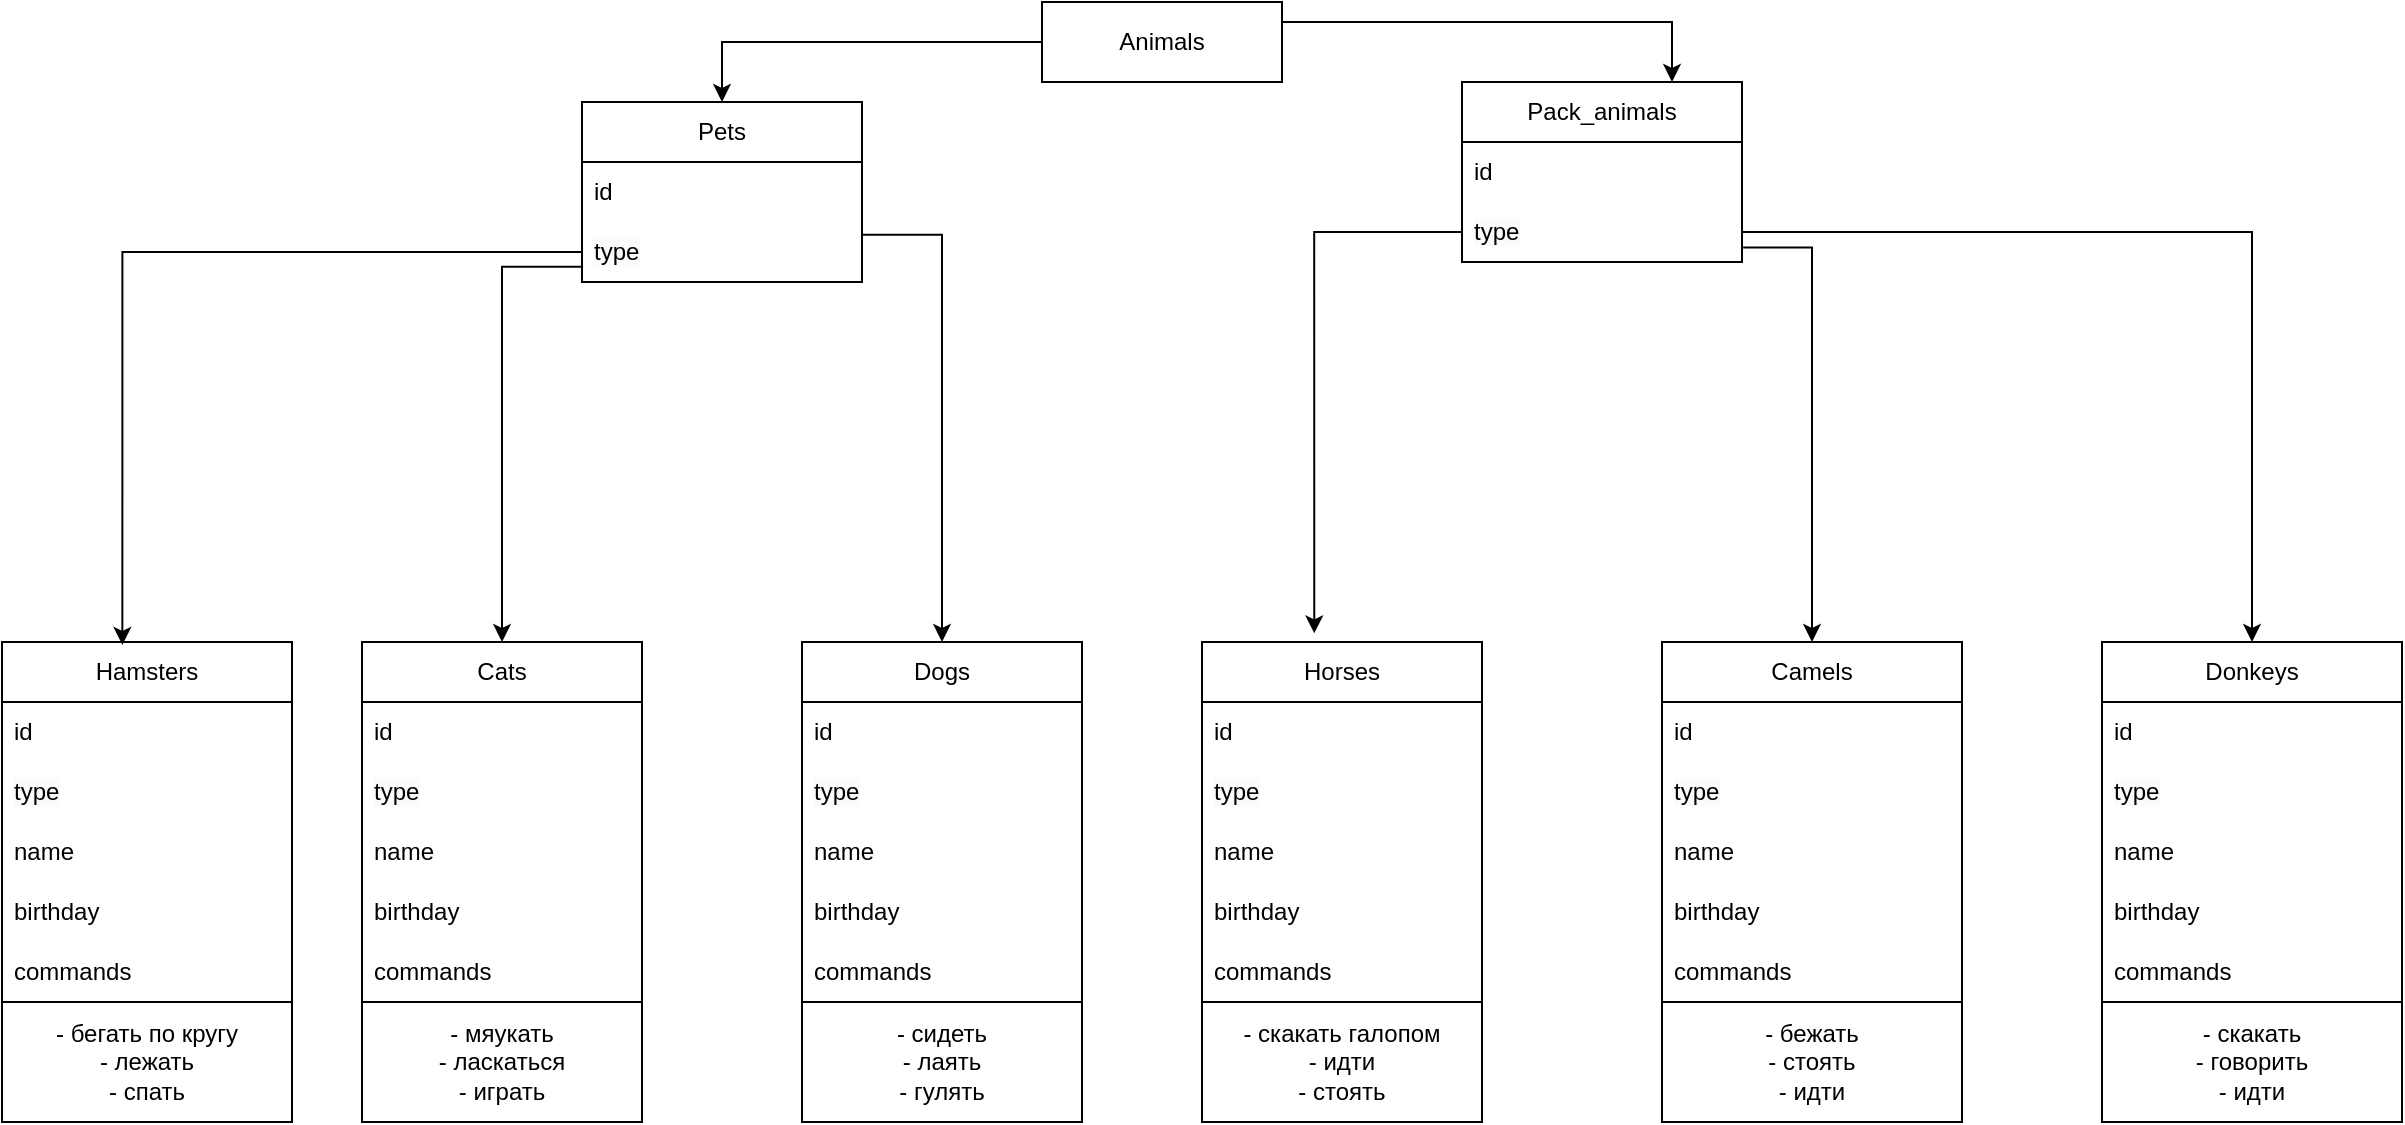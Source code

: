 <mxfile version="23.1.4" type="device">
  <diagram name="Страница — 1" id="Bwo-n-J8exLIr7XCd3o0">
    <mxGraphModel dx="1869" dy="543" grid="1" gridSize="10" guides="1" tooltips="1" connect="1" arrows="1" fold="1" page="1" pageScale="1" pageWidth="827" pageHeight="1169" math="0" shadow="0">
      <root>
        <mxCell id="0" />
        <mxCell id="1" parent="0" />
        <mxCell id="47E0dz7Nq8jRYRQ7afVN-11" style="edgeStyle=orthogonalEdgeStyle;rounded=0;orthogonalLoop=1;jettySize=auto;html=1;exitX=0;exitY=0.5;exitDx=0;exitDy=0;entryX=0.5;entryY=0;entryDx=0;entryDy=0;" edge="1" parent="1" source="v9OSYWCuAKIDXL3mi4M8-1" target="47E0dz7Nq8jRYRQ7afVN-1">
          <mxGeometry relative="1" as="geometry" />
        </mxCell>
        <mxCell id="47E0dz7Nq8jRYRQ7afVN-26" style="edgeStyle=orthogonalEdgeStyle;rounded=0;orthogonalLoop=1;jettySize=auto;html=1;exitX=1;exitY=0.25;exitDx=0;exitDy=0;entryX=0.75;entryY=0;entryDx=0;entryDy=0;" edge="1" parent="1" source="v9OSYWCuAKIDXL3mi4M8-1" target="47E0dz7Nq8jRYRQ7afVN-20">
          <mxGeometry relative="1" as="geometry" />
        </mxCell>
        <mxCell id="v9OSYWCuAKIDXL3mi4M8-1" value="Animals" style="rounded=0;whiteSpace=wrap;html=1;" parent="1" vertex="1">
          <mxGeometry x="350" y="40" width="120" height="40" as="geometry" />
        </mxCell>
        <mxCell id="v9OSYWCuAKIDXL3mi4M8-7" style="edgeStyle=orthogonalEdgeStyle;rounded=0;orthogonalLoop=1;jettySize=auto;html=1;exitX=0.5;exitY=1;exitDx=0;exitDy=0;" parent="1" edge="1">
          <mxGeometry relative="1" as="geometry">
            <mxPoint x="615" y="160" as="sourcePoint" />
            <mxPoint x="615" y="160" as="targetPoint" />
          </mxGeometry>
        </mxCell>
        <mxCell id="v9OSYWCuAKIDXL3mi4M8-13" value="- мяукать&lt;br&gt;- ласкаться&lt;br&gt;- играть" style="rounded=0;whiteSpace=wrap;html=1;" parent="1" vertex="1">
          <mxGeometry x="10" y="540" width="140" height="60" as="geometry" />
        </mxCell>
        <mxCell id="v9OSYWCuAKIDXL3mi4M8-15" value="- сидеть&lt;br&gt;- лаять&lt;br&gt;- гулять" style="rounded=0;whiteSpace=wrap;html=1;" parent="1" vertex="1">
          <mxGeometry x="230" y="540" width="140" height="60" as="geometry" />
        </mxCell>
        <mxCell id="v9OSYWCuAKIDXL3mi4M8-16" value="- бегать по кругу&lt;br&gt;- лежать&lt;br&gt;- спать" style="rounded=0;whiteSpace=wrap;html=1;" parent="1" vertex="1">
          <mxGeometry x="-170" y="540" width="145" height="60" as="geometry" />
        </mxCell>
        <mxCell id="v9OSYWCuAKIDXL3mi4M8-17" value="- скакать галопом&lt;br&gt;- идти&lt;br&gt;- стоять" style="rounded=0;whiteSpace=wrap;html=1;" parent="1" vertex="1">
          <mxGeometry x="430" y="540" width="140" height="60" as="geometry" />
        </mxCell>
        <mxCell id="v9OSYWCuAKIDXL3mi4M8-18" value="- бежать&lt;br&gt;- стоять&lt;br&gt;- идти" style="rounded=0;whiteSpace=wrap;html=1;" parent="1" vertex="1">
          <mxGeometry x="660" y="540" width="150" height="60" as="geometry" />
        </mxCell>
        <mxCell id="v9OSYWCuAKIDXL3mi4M8-19" value="- скакать&lt;br&gt;- говорить&lt;br&gt;- идти" style="rounded=0;whiteSpace=wrap;html=1;" parent="1" vertex="1">
          <mxGeometry x="880" y="540" width="150" height="60" as="geometry" />
        </mxCell>
        <mxCell id="v9OSYWCuAKIDXL3mi4M8-39" value="Cats" style="swimlane;fontStyle=0;childLayout=stackLayout;horizontal=1;startSize=30;horizontalStack=0;resizeParent=1;resizeParentMax=0;resizeLast=0;collapsible=1;marginBottom=0;whiteSpace=wrap;html=1;" parent="1" vertex="1">
          <mxGeometry x="10" y="360" width="140" height="180" as="geometry" />
        </mxCell>
        <mxCell id="v9OSYWCuAKIDXL3mi4M8-40" value="id" style="text;strokeColor=none;fillColor=none;align=left;verticalAlign=middle;spacingLeft=4;spacingRight=4;overflow=hidden;points=[[0,0.5],[1,0.5]];portConstraint=eastwest;rotatable=0;whiteSpace=wrap;html=1;" parent="v9OSYWCuAKIDXL3mi4M8-39" vertex="1">
          <mxGeometry y="30" width="140" height="30" as="geometry" />
        </mxCell>
        <mxCell id="47E0dz7Nq8jRYRQ7afVN-32" value="&lt;span style=&quot;color: rgb(0, 0, 0); font-family: Helvetica; font-size: 12px; font-style: normal; font-variant-ligatures: normal; font-variant-caps: normal; font-weight: 400; letter-spacing: normal; orphans: 2; text-align: left; text-indent: 0px; text-transform: none; widows: 2; word-spacing: 0px; -webkit-text-stroke-width: 0px; background-color: rgb(251, 251, 251); text-decoration-thickness: initial; text-decoration-style: initial; text-decoration-color: initial; float: none; display: inline !important;&quot;&gt;type&lt;/span&gt;&lt;br&gt;" style="text;strokeColor=none;fillColor=none;align=left;verticalAlign=middle;spacingLeft=4;spacingRight=4;overflow=hidden;points=[[0,0.5],[1,0.5]];portConstraint=eastwest;rotatable=0;whiteSpace=wrap;html=1;" vertex="1" parent="v9OSYWCuAKIDXL3mi4M8-39">
          <mxGeometry y="60" width="140" height="30" as="geometry" />
        </mxCell>
        <mxCell id="v9OSYWCuAKIDXL3mi4M8-41" value="name" style="text;strokeColor=none;fillColor=none;align=left;verticalAlign=middle;spacingLeft=4;spacingRight=4;overflow=hidden;points=[[0,0.5],[1,0.5]];portConstraint=eastwest;rotatable=0;whiteSpace=wrap;html=1;" parent="v9OSYWCuAKIDXL3mi4M8-39" vertex="1">
          <mxGeometry y="90" width="140" height="30" as="geometry" />
        </mxCell>
        <mxCell id="v9OSYWCuAKIDXL3mi4M8-44" value="birthday" style="text;strokeColor=none;fillColor=none;align=left;verticalAlign=middle;spacingLeft=4;spacingRight=4;overflow=hidden;points=[[0,0.5],[1,0.5]];portConstraint=eastwest;rotatable=0;whiteSpace=wrap;html=1;" parent="v9OSYWCuAKIDXL3mi4M8-39" vertex="1">
          <mxGeometry y="120" width="140" height="30" as="geometry" />
        </mxCell>
        <mxCell id="v9OSYWCuAKIDXL3mi4M8-45" value="commands" style="text;strokeColor=none;fillColor=none;align=left;verticalAlign=middle;spacingLeft=4;spacingRight=4;overflow=hidden;points=[[0,0.5],[1,0.5]];portConstraint=eastwest;rotatable=0;whiteSpace=wrap;html=1;" parent="v9OSYWCuAKIDXL3mi4M8-39" vertex="1">
          <mxGeometry y="150" width="140" height="30" as="geometry" />
        </mxCell>
        <mxCell id="v9OSYWCuAKIDXL3mi4M8-50" value="Dogs" style="swimlane;fontStyle=0;childLayout=stackLayout;horizontal=1;startSize=30;horizontalStack=0;resizeParent=1;resizeParentMax=0;resizeLast=0;collapsible=1;marginBottom=0;whiteSpace=wrap;html=1;" parent="1" vertex="1">
          <mxGeometry x="230" y="360" width="140" height="180" as="geometry" />
        </mxCell>
        <mxCell id="v9OSYWCuAKIDXL3mi4M8-51" value="id" style="text;strokeColor=none;fillColor=none;align=left;verticalAlign=middle;spacingLeft=4;spacingRight=4;overflow=hidden;points=[[0,0.5],[1,0.5]];portConstraint=eastwest;rotatable=0;whiteSpace=wrap;html=1;" parent="v9OSYWCuAKIDXL3mi4M8-50" vertex="1">
          <mxGeometry y="30" width="140" height="30" as="geometry" />
        </mxCell>
        <mxCell id="47E0dz7Nq8jRYRQ7afVN-33" value="&lt;span style=&quot;color: rgb(0, 0, 0); font-family: Helvetica; font-size: 12px; font-style: normal; font-variant-ligatures: normal; font-variant-caps: normal; font-weight: 400; letter-spacing: normal; orphans: 2; text-align: left; text-indent: 0px; text-transform: none; widows: 2; word-spacing: 0px; -webkit-text-stroke-width: 0px; background-color: rgb(251, 251, 251); text-decoration-thickness: initial; text-decoration-style: initial; text-decoration-color: initial; float: none; display: inline !important;&quot;&gt;type&lt;/span&gt;&lt;br&gt;" style="text;strokeColor=none;fillColor=none;align=left;verticalAlign=middle;spacingLeft=4;spacingRight=4;overflow=hidden;points=[[0,0.5],[1,0.5]];portConstraint=eastwest;rotatable=0;whiteSpace=wrap;html=1;" vertex="1" parent="v9OSYWCuAKIDXL3mi4M8-50">
          <mxGeometry y="60" width="140" height="30" as="geometry" />
        </mxCell>
        <mxCell id="v9OSYWCuAKIDXL3mi4M8-52" value="name" style="text;strokeColor=none;fillColor=none;align=left;verticalAlign=middle;spacingLeft=4;spacingRight=4;overflow=hidden;points=[[0,0.5],[1,0.5]];portConstraint=eastwest;rotatable=0;whiteSpace=wrap;html=1;" parent="v9OSYWCuAKIDXL3mi4M8-50" vertex="1">
          <mxGeometry y="90" width="140" height="30" as="geometry" />
        </mxCell>
        <mxCell id="v9OSYWCuAKIDXL3mi4M8-53" value="birthday" style="text;strokeColor=none;fillColor=none;align=left;verticalAlign=middle;spacingLeft=4;spacingRight=4;overflow=hidden;points=[[0,0.5],[1,0.5]];portConstraint=eastwest;rotatable=0;whiteSpace=wrap;html=1;" parent="v9OSYWCuAKIDXL3mi4M8-50" vertex="1">
          <mxGeometry y="120" width="140" height="30" as="geometry" />
        </mxCell>
        <mxCell id="v9OSYWCuAKIDXL3mi4M8-54" value="commands" style="text;strokeColor=none;fillColor=none;align=left;verticalAlign=middle;spacingLeft=4;spacingRight=4;overflow=hidden;points=[[0,0.5],[1,0.5]];portConstraint=eastwest;rotatable=0;whiteSpace=wrap;html=1;" parent="v9OSYWCuAKIDXL3mi4M8-50" vertex="1">
          <mxGeometry y="150" width="140" height="30" as="geometry" />
        </mxCell>
        <mxCell id="v9OSYWCuAKIDXL3mi4M8-55" value="Horses" style="swimlane;fontStyle=0;childLayout=stackLayout;horizontal=1;startSize=30;horizontalStack=0;resizeParent=1;resizeParentMax=0;resizeLast=0;collapsible=1;marginBottom=0;whiteSpace=wrap;html=1;" parent="1" vertex="1">
          <mxGeometry x="430" y="360" width="140" height="180" as="geometry" />
        </mxCell>
        <mxCell id="v9OSYWCuAKIDXL3mi4M8-56" value="id" style="text;strokeColor=none;fillColor=none;align=left;verticalAlign=middle;spacingLeft=4;spacingRight=4;overflow=hidden;points=[[0,0.5],[1,0.5]];portConstraint=eastwest;rotatable=0;whiteSpace=wrap;html=1;" parent="v9OSYWCuAKIDXL3mi4M8-55" vertex="1">
          <mxGeometry y="30" width="140" height="30" as="geometry" />
        </mxCell>
        <mxCell id="47E0dz7Nq8jRYRQ7afVN-34" value="&lt;span style=&quot;color: rgb(0, 0, 0); font-family: Helvetica; font-size: 12px; font-style: normal; font-variant-ligatures: normal; font-variant-caps: normal; font-weight: 400; letter-spacing: normal; orphans: 2; text-align: left; text-indent: 0px; text-transform: none; widows: 2; word-spacing: 0px; -webkit-text-stroke-width: 0px; background-color: rgb(251, 251, 251); text-decoration-thickness: initial; text-decoration-style: initial; text-decoration-color: initial; float: none; display: inline !important;&quot;&gt;type&lt;/span&gt;&lt;br&gt;" style="text;strokeColor=none;fillColor=none;align=left;verticalAlign=middle;spacingLeft=4;spacingRight=4;overflow=hidden;points=[[0,0.5],[1,0.5]];portConstraint=eastwest;rotatable=0;whiteSpace=wrap;html=1;" vertex="1" parent="v9OSYWCuAKIDXL3mi4M8-55">
          <mxGeometry y="60" width="140" height="30" as="geometry" />
        </mxCell>
        <mxCell id="v9OSYWCuAKIDXL3mi4M8-57" value="name" style="text;strokeColor=none;fillColor=none;align=left;verticalAlign=middle;spacingLeft=4;spacingRight=4;overflow=hidden;points=[[0,0.5],[1,0.5]];portConstraint=eastwest;rotatable=0;whiteSpace=wrap;html=1;" parent="v9OSYWCuAKIDXL3mi4M8-55" vertex="1">
          <mxGeometry y="90" width="140" height="30" as="geometry" />
        </mxCell>
        <mxCell id="v9OSYWCuAKIDXL3mi4M8-58" value="birthday" style="text;strokeColor=none;fillColor=none;align=left;verticalAlign=middle;spacingLeft=4;spacingRight=4;overflow=hidden;points=[[0,0.5],[1,0.5]];portConstraint=eastwest;rotatable=0;whiteSpace=wrap;html=1;" parent="v9OSYWCuAKIDXL3mi4M8-55" vertex="1">
          <mxGeometry y="120" width="140" height="30" as="geometry" />
        </mxCell>
        <mxCell id="v9OSYWCuAKIDXL3mi4M8-59" value="commands" style="text;strokeColor=none;fillColor=none;align=left;verticalAlign=middle;spacingLeft=4;spacingRight=4;overflow=hidden;points=[[0,0.5],[1,0.5]];portConstraint=eastwest;rotatable=0;whiteSpace=wrap;html=1;" parent="v9OSYWCuAKIDXL3mi4M8-55" vertex="1">
          <mxGeometry y="150" width="140" height="30" as="geometry" />
        </mxCell>
        <mxCell id="v9OSYWCuAKIDXL3mi4M8-61" value="Hamsters" style="swimlane;fontStyle=0;childLayout=stackLayout;horizontal=1;startSize=30;horizontalStack=0;resizeParent=1;resizeParentMax=0;resizeLast=0;collapsible=1;marginBottom=0;whiteSpace=wrap;html=1;" parent="1" vertex="1">
          <mxGeometry x="-170" y="360" width="145" height="180" as="geometry" />
        </mxCell>
        <mxCell id="v9OSYWCuAKIDXL3mi4M8-62" value="id" style="text;strokeColor=none;fillColor=none;align=left;verticalAlign=middle;spacingLeft=4;spacingRight=4;overflow=hidden;points=[[0,0.5],[1,0.5]];portConstraint=eastwest;rotatable=0;whiteSpace=wrap;html=1;" parent="v9OSYWCuAKIDXL3mi4M8-61" vertex="1">
          <mxGeometry y="30" width="145" height="30" as="geometry" />
        </mxCell>
        <mxCell id="47E0dz7Nq8jRYRQ7afVN-31" value="&lt;span style=&quot;color: rgb(0, 0, 0); font-family: Helvetica; font-size: 12px; font-style: normal; font-variant-ligatures: normal; font-variant-caps: normal; font-weight: 400; letter-spacing: normal; orphans: 2; text-align: left; text-indent: 0px; text-transform: none; widows: 2; word-spacing: 0px; -webkit-text-stroke-width: 0px; background-color: rgb(251, 251, 251); text-decoration-thickness: initial; text-decoration-style: initial; text-decoration-color: initial; float: none; display: inline !important;&quot;&gt;type&lt;/span&gt;&lt;br&gt;" style="text;strokeColor=none;fillColor=none;align=left;verticalAlign=middle;spacingLeft=4;spacingRight=4;overflow=hidden;points=[[0,0.5],[1,0.5]];portConstraint=eastwest;rotatable=0;whiteSpace=wrap;html=1;" vertex="1" parent="v9OSYWCuAKIDXL3mi4M8-61">
          <mxGeometry y="60" width="145" height="30" as="geometry" />
        </mxCell>
        <mxCell id="v9OSYWCuAKIDXL3mi4M8-63" value="name" style="text;strokeColor=none;fillColor=none;align=left;verticalAlign=middle;spacingLeft=4;spacingRight=4;overflow=hidden;points=[[0,0.5],[1,0.5]];portConstraint=eastwest;rotatable=0;whiteSpace=wrap;html=1;" parent="v9OSYWCuAKIDXL3mi4M8-61" vertex="1">
          <mxGeometry y="90" width="145" height="30" as="geometry" />
        </mxCell>
        <mxCell id="v9OSYWCuAKIDXL3mi4M8-64" value="birthday" style="text;strokeColor=none;fillColor=none;align=left;verticalAlign=middle;spacingLeft=4;spacingRight=4;overflow=hidden;points=[[0,0.5],[1,0.5]];portConstraint=eastwest;rotatable=0;whiteSpace=wrap;html=1;" parent="v9OSYWCuAKIDXL3mi4M8-61" vertex="1">
          <mxGeometry y="120" width="145" height="30" as="geometry" />
        </mxCell>
        <mxCell id="v9OSYWCuAKIDXL3mi4M8-65" value="commands" style="text;strokeColor=none;fillColor=none;align=left;verticalAlign=middle;spacingLeft=4;spacingRight=4;overflow=hidden;points=[[0,0.5],[1,0.5]];portConstraint=eastwest;rotatable=0;whiteSpace=wrap;html=1;" parent="v9OSYWCuAKIDXL3mi4M8-61" vertex="1">
          <mxGeometry y="150" width="145" height="30" as="geometry" />
        </mxCell>
        <mxCell id="v9OSYWCuAKIDXL3mi4M8-67" value="Camels" style="swimlane;fontStyle=0;childLayout=stackLayout;horizontal=1;startSize=30;horizontalStack=0;resizeParent=1;resizeParentMax=0;resizeLast=0;collapsible=1;marginBottom=0;whiteSpace=wrap;html=1;" parent="1" vertex="1">
          <mxGeometry x="660" y="360" width="150" height="180" as="geometry" />
        </mxCell>
        <mxCell id="v9OSYWCuAKIDXL3mi4M8-68" value="id" style="text;strokeColor=none;fillColor=none;align=left;verticalAlign=middle;spacingLeft=4;spacingRight=4;overflow=hidden;points=[[0,0.5],[1,0.5]];portConstraint=eastwest;rotatable=0;whiteSpace=wrap;html=1;" parent="v9OSYWCuAKIDXL3mi4M8-67" vertex="1">
          <mxGeometry y="30" width="150" height="30" as="geometry" />
        </mxCell>
        <mxCell id="47E0dz7Nq8jRYRQ7afVN-35" value="&lt;span style=&quot;color: rgb(0, 0, 0); font-family: Helvetica; font-size: 12px; font-style: normal; font-variant-ligatures: normal; font-variant-caps: normal; font-weight: 400; letter-spacing: normal; orphans: 2; text-align: left; text-indent: 0px; text-transform: none; widows: 2; word-spacing: 0px; -webkit-text-stroke-width: 0px; background-color: rgb(251, 251, 251); text-decoration-thickness: initial; text-decoration-style: initial; text-decoration-color: initial; float: none; display: inline !important;&quot;&gt;type&lt;/span&gt;&lt;br&gt;" style="text;strokeColor=none;fillColor=none;align=left;verticalAlign=middle;spacingLeft=4;spacingRight=4;overflow=hidden;points=[[0,0.5],[1,0.5]];portConstraint=eastwest;rotatable=0;whiteSpace=wrap;html=1;" vertex="1" parent="v9OSYWCuAKIDXL3mi4M8-67">
          <mxGeometry y="60" width="150" height="30" as="geometry" />
        </mxCell>
        <mxCell id="v9OSYWCuAKIDXL3mi4M8-69" value="name" style="text;strokeColor=none;fillColor=none;align=left;verticalAlign=middle;spacingLeft=4;spacingRight=4;overflow=hidden;points=[[0,0.5],[1,0.5]];portConstraint=eastwest;rotatable=0;whiteSpace=wrap;html=1;" parent="v9OSYWCuAKIDXL3mi4M8-67" vertex="1">
          <mxGeometry y="90" width="150" height="30" as="geometry" />
        </mxCell>
        <mxCell id="v9OSYWCuAKIDXL3mi4M8-70" value="birthday" style="text;strokeColor=none;fillColor=none;align=left;verticalAlign=middle;spacingLeft=4;spacingRight=4;overflow=hidden;points=[[0,0.5],[1,0.5]];portConstraint=eastwest;rotatable=0;whiteSpace=wrap;html=1;" parent="v9OSYWCuAKIDXL3mi4M8-67" vertex="1">
          <mxGeometry y="120" width="150" height="30" as="geometry" />
        </mxCell>
        <mxCell id="v9OSYWCuAKIDXL3mi4M8-71" value="commands" style="text;strokeColor=none;fillColor=none;align=left;verticalAlign=middle;spacingLeft=4;spacingRight=4;overflow=hidden;points=[[0,0.5],[1,0.5]];portConstraint=eastwest;rotatable=0;whiteSpace=wrap;html=1;" parent="v9OSYWCuAKIDXL3mi4M8-67" vertex="1">
          <mxGeometry y="150" width="150" height="30" as="geometry" />
        </mxCell>
        <mxCell id="v9OSYWCuAKIDXL3mi4M8-72" value="Donkeys" style="swimlane;fontStyle=0;childLayout=stackLayout;horizontal=1;startSize=30;horizontalStack=0;resizeParent=1;resizeParentMax=0;resizeLast=0;collapsible=1;marginBottom=0;whiteSpace=wrap;html=1;" parent="1" vertex="1">
          <mxGeometry x="880" y="360" width="150" height="180" as="geometry" />
        </mxCell>
        <mxCell id="v9OSYWCuAKIDXL3mi4M8-73" value="id" style="text;strokeColor=none;fillColor=none;align=left;verticalAlign=middle;spacingLeft=4;spacingRight=4;overflow=hidden;points=[[0,0.5],[1,0.5]];portConstraint=eastwest;rotatable=0;whiteSpace=wrap;html=1;" parent="v9OSYWCuAKIDXL3mi4M8-72" vertex="1">
          <mxGeometry y="30" width="150" height="30" as="geometry" />
        </mxCell>
        <mxCell id="47E0dz7Nq8jRYRQ7afVN-36" value="&lt;span style=&quot;color: rgb(0, 0, 0); font-family: Helvetica; font-size: 12px; font-style: normal; font-variant-ligatures: normal; font-variant-caps: normal; font-weight: 400; letter-spacing: normal; orphans: 2; text-align: left; text-indent: 0px; text-transform: none; widows: 2; word-spacing: 0px; -webkit-text-stroke-width: 0px; background-color: rgb(251, 251, 251); text-decoration-thickness: initial; text-decoration-style: initial; text-decoration-color: initial; float: none; display: inline !important;&quot;&gt;type&lt;/span&gt;&lt;br&gt;" style="text;strokeColor=none;fillColor=none;align=left;verticalAlign=middle;spacingLeft=4;spacingRight=4;overflow=hidden;points=[[0,0.5],[1,0.5]];portConstraint=eastwest;rotatable=0;whiteSpace=wrap;html=1;" vertex="1" parent="v9OSYWCuAKIDXL3mi4M8-72">
          <mxGeometry y="60" width="150" height="30" as="geometry" />
        </mxCell>
        <mxCell id="v9OSYWCuAKIDXL3mi4M8-74" value="name" style="text;strokeColor=none;fillColor=none;align=left;verticalAlign=middle;spacingLeft=4;spacingRight=4;overflow=hidden;points=[[0,0.5],[1,0.5]];portConstraint=eastwest;rotatable=0;whiteSpace=wrap;html=1;" parent="v9OSYWCuAKIDXL3mi4M8-72" vertex="1">
          <mxGeometry y="90" width="150" height="30" as="geometry" />
        </mxCell>
        <mxCell id="v9OSYWCuAKIDXL3mi4M8-75" value="birthday" style="text;strokeColor=none;fillColor=none;align=left;verticalAlign=middle;spacingLeft=4;spacingRight=4;overflow=hidden;points=[[0,0.5],[1,0.5]];portConstraint=eastwest;rotatable=0;whiteSpace=wrap;html=1;" parent="v9OSYWCuAKIDXL3mi4M8-72" vertex="1">
          <mxGeometry y="120" width="150" height="30" as="geometry" />
        </mxCell>
        <mxCell id="v9OSYWCuAKIDXL3mi4M8-76" value="commands" style="text;strokeColor=none;fillColor=none;align=left;verticalAlign=middle;spacingLeft=4;spacingRight=4;overflow=hidden;points=[[0,0.5],[1,0.5]];portConstraint=eastwest;rotatable=0;whiteSpace=wrap;html=1;" parent="v9OSYWCuAKIDXL3mi4M8-72" vertex="1">
          <mxGeometry y="150" width="150" height="30" as="geometry" />
        </mxCell>
        <mxCell id="v9OSYWCuAKIDXL3mi4M8-78" style="edgeStyle=orthogonalEdgeStyle;rounded=0;orthogonalLoop=1;jettySize=auto;html=1;exitX=1.003;exitY=0.213;exitDx=0;exitDy=0;exitPerimeter=0;" parent="1" source="47E0dz7Nq8jRYRQ7afVN-3" target="v9OSYWCuAKIDXL3mi4M8-50" edge="1">
          <mxGeometry relative="1" as="geometry">
            <mxPoint x="252.5" y="220" as="sourcePoint" />
          </mxGeometry>
        </mxCell>
        <mxCell id="47E0dz7Nq8jRYRQ7afVN-1" value="Pets" style="swimlane;fontStyle=0;childLayout=stackLayout;horizontal=1;startSize=30;horizontalStack=0;resizeParent=1;resizeParentMax=0;resizeLast=0;collapsible=1;marginBottom=0;whiteSpace=wrap;html=1;" vertex="1" parent="1">
          <mxGeometry x="120" y="90" width="140" height="90" as="geometry" />
        </mxCell>
        <mxCell id="47E0dz7Nq8jRYRQ7afVN-2" value="id" style="text;strokeColor=none;fillColor=none;align=left;verticalAlign=middle;spacingLeft=4;spacingRight=4;overflow=hidden;points=[[0,0.5],[1,0.5]];portConstraint=eastwest;rotatable=0;whiteSpace=wrap;html=1;" vertex="1" parent="47E0dz7Nq8jRYRQ7afVN-1">
          <mxGeometry y="30" width="140" height="30" as="geometry" />
        </mxCell>
        <mxCell id="47E0dz7Nq8jRYRQ7afVN-3" value="&lt;span style=&quot;color: rgb(0, 0, 0); font-family: Helvetica; font-size: 12px; font-style: normal; font-variant-ligatures: normal; font-variant-caps: normal; font-weight: 400; letter-spacing: normal; orphans: 2; text-align: left; text-indent: 0px; text-transform: none; widows: 2; word-spacing: 0px; -webkit-text-stroke-width: 0px; background-color: rgb(251, 251, 251); text-decoration-thickness: initial; text-decoration-style: initial; text-decoration-color: initial; float: none; display: inline !important;&quot;&gt;type&lt;/span&gt;&lt;br&gt;" style="text;strokeColor=none;fillColor=none;align=left;verticalAlign=middle;spacingLeft=4;spacingRight=4;overflow=hidden;points=[[0,0.5],[1,0.5]];portConstraint=eastwest;rotatable=0;whiteSpace=wrap;html=1;" vertex="1" parent="47E0dz7Nq8jRYRQ7afVN-1">
          <mxGeometry y="60" width="140" height="30" as="geometry" />
        </mxCell>
        <mxCell id="47E0dz7Nq8jRYRQ7afVN-16" style="edgeStyle=orthogonalEdgeStyle;rounded=0;orthogonalLoop=1;jettySize=auto;html=1;exitX=0;exitY=0.5;exitDx=0;exitDy=0;entryX=0.415;entryY=0.008;entryDx=0;entryDy=0;entryPerimeter=0;" edge="1" parent="1" source="47E0dz7Nq8jRYRQ7afVN-3" target="v9OSYWCuAKIDXL3mi4M8-61">
          <mxGeometry relative="1" as="geometry">
            <mxPoint x="-110" y="190" as="targetPoint" />
          </mxGeometry>
        </mxCell>
        <mxCell id="47E0dz7Nq8jRYRQ7afVN-19" style="edgeStyle=orthogonalEdgeStyle;rounded=0;orthogonalLoop=1;jettySize=auto;html=1;exitX=0.004;exitY=0.747;exitDx=0;exitDy=0;exitPerimeter=0;" edge="1" parent="1" source="47E0dz7Nq8jRYRQ7afVN-3" target="v9OSYWCuAKIDXL3mi4M8-39">
          <mxGeometry relative="1" as="geometry" />
        </mxCell>
        <mxCell id="47E0dz7Nq8jRYRQ7afVN-20" value="Pack_animals" style="swimlane;fontStyle=0;childLayout=stackLayout;horizontal=1;startSize=30;horizontalStack=0;resizeParent=1;resizeParentMax=0;resizeLast=0;collapsible=1;marginBottom=0;whiteSpace=wrap;html=1;" vertex="1" parent="1">
          <mxGeometry x="560" y="80" width="140" height="90" as="geometry" />
        </mxCell>
        <mxCell id="47E0dz7Nq8jRYRQ7afVN-21" value="id" style="text;strokeColor=none;fillColor=none;align=left;verticalAlign=middle;spacingLeft=4;spacingRight=4;overflow=hidden;points=[[0,0.5],[1,0.5]];portConstraint=eastwest;rotatable=0;whiteSpace=wrap;html=1;" vertex="1" parent="47E0dz7Nq8jRYRQ7afVN-20">
          <mxGeometry y="30" width="140" height="30" as="geometry" />
        </mxCell>
        <mxCell id="47E0dz7Nq8jRYRQ7afVN-22" value="&lt;span style=&quot;color: rgb(0, 0, 0); font-family: Helvetica; font-size: 12px; font-style: normal; font-variant-ligatures: normal; font-variant-caps: normal; font-weight: 400; letter-spacing: normal; orphans: 2; text-align: left; text-indent: 0px; text-transform: none; widows: 2; word-spacing: 0px; -webkit-text-stroke-width: 0px; background-color: rgb(251, 251, 251); text-decoration-thickness: initial; text-decoration-style: initial; text-decoration-color: initial; float: none; display: inline !important;&quot;&gt;type&lt;/span&gt;&lt;br&gt;" style="text;strokeColor=none;fillColor=none;align=left;verticalAlign=middle;spacingLeft=4;spacingRight=4;overflow=hidden;points=[[0,0.5],[1,0.5]];portConstraint=eastwest;rotatable=0;whiteSpace=wrap;html=1;" vertex="1" parent="47E0dz7Nq8jRYRQ7afVN-20">
          <mxGeometry y="60" width="140" height="30" as="geometry" />
        </mxCell>
        <mxCell id="47E0dz7Nq8jRYRQ7afVN-28" style="edgeStyle=orthogonalEdgeStyle;rounded=0;orthogonalLoop=1;jettySize=auto;html=1;exitX=0;exitY=0.5;exitDx=0;exitDy=0;entryX=0.401;entryY=-0.024;entryDx=0;entryDy=0;entryPerimeter=0;" edge="1" parent="1" source="47E0dz7Nq8jRYRQ7afVN-22" target="v9OSYWCuAKIDXL3mi4M8-55">
          <mxGeometry relative="1" as="geometry" />
        </mxCell>
        <mxCell id="47E0dz7Nq8jRYRQ7afVN-29" style="edgeStyle=orthogonalEdgeStyle;rounded=0;orthogonalLoop=1;jettySize=auto;html=1;exitX=1.004;exitY=0.76;exitDx=0;exitDy=0;entryX=0.5;entryY=0;entryDx=0;entryDy=0;exitPerimeter=0;" edge="1" parent="1" source="47E0dz7Nq8jRYRQ7afVN-22" target="v9OSYWCuAKIDXL3mi4M8-67">
          <mxGeometry relative="1" as="geometry" />
        </mxCell>
        <mxCell id="47E0dz7Nq8jRYRQ7afVN-30" style="edgeStyle=orthogonalEdgeStyle;rounded=0;orthogonalLoop=1;jettySize=auto;html=1;exitX=1;exitY=0.5;exitDx=0;exitDy=0;entryX=0.5;entryY=0;entryDx=0;entryDy=0;" edge="1" parent="1" source="47E0dz7Nq8jRYRQ7afVN-22" target="v9OSYWCuAKIDXL3mi4M8-72">
          <mxGeometry relative="1" as="geometry" />
        </mxCell>
      </root>
    </mxGraphModel>
  </diagram>
</mxfile>
